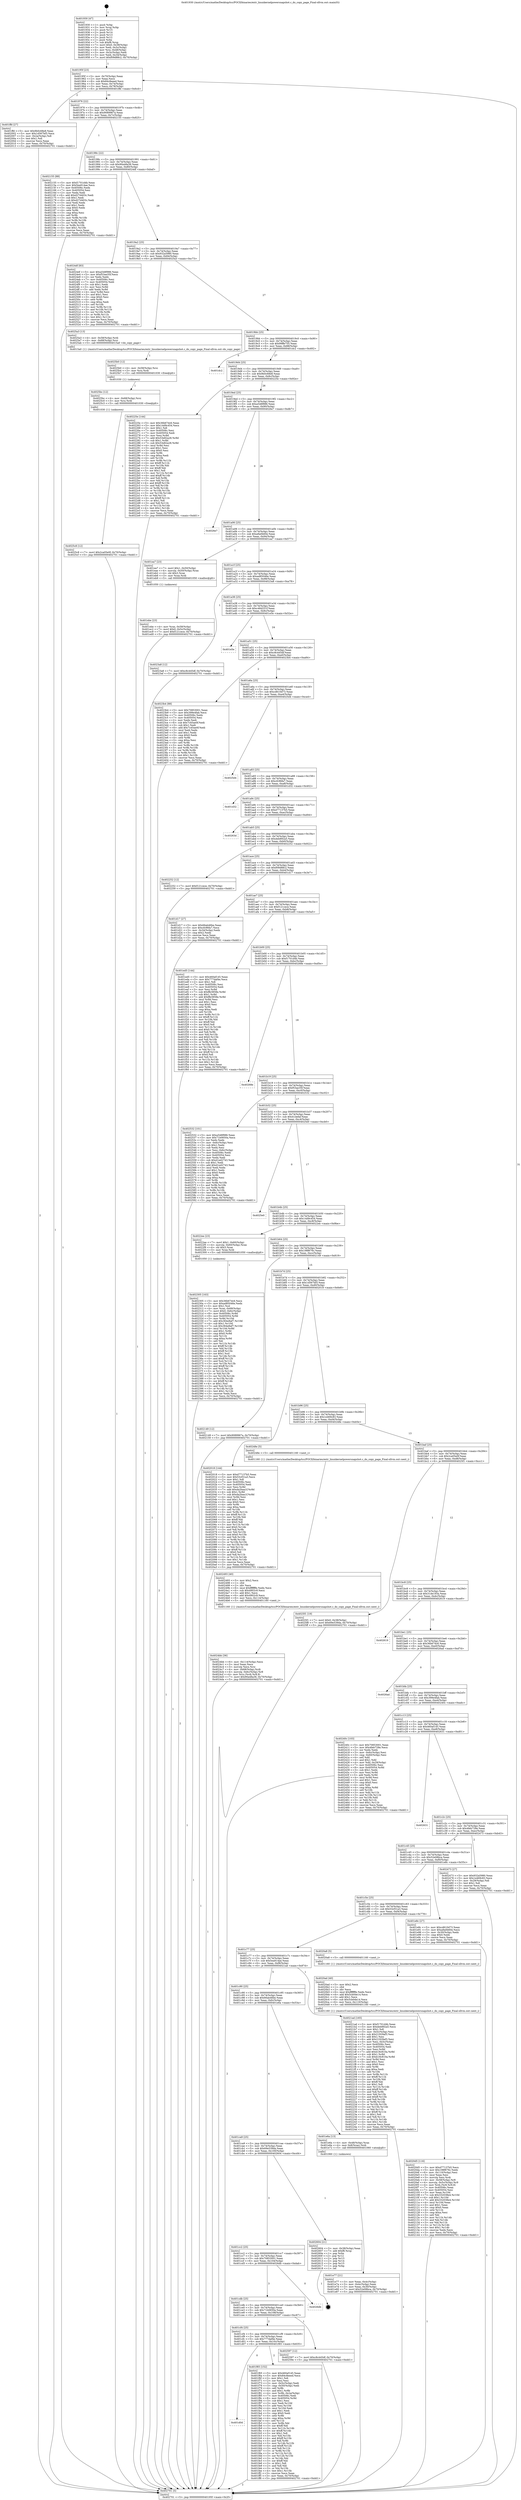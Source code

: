digraph "0x401930" {
  label = "0x401930 (/mnt/c/Users/mathe/Desktop/tcc/POCII/binaries/extr_linuxkernelpowersnapshot.c_do_copy_page_Final-ollvm.out::main(0))"
  labelloc = "t"
  node[shape=record]

  Entry [label="",width=0.3,height=0.3,shape=circle,fillcolor=black,style=filled]
  "0x40195f" [label="{
     0x40195f [23]\l
     | [instrs]\l
     &nbsp;&nbsp;0x40195f \<+3\>: mov -0x70(%rbp),%eax\l
     &nbsp;&nbsp;0x401962 \<+2\>: mov %eax,%ecx\l
     &nbsp;&nbsp;0x401964 \<+6\>: sub $0x84c8eeed,%ecx\l
     &nbsp;&nbsp;0x40196a \<+3\>: mov %eax,-0x74(%rbp)\l
     &nbsp;&nbsp;0x40196d \<+3\>: mov %ecx,-0x78(%rbp)\l
     &nbsp;&nbsp;0x401970 \<+6\>: je 0000000000401ffd \<main+0x6cd\>\l
  }"]
  "0x401ffd" [label="{
     0x401ffd [27]\l
     | [instrs]\l
     &nbsp;&nbsp;0x401ffd \<+5\>: mov $0x9b0c68e8,%eax\l
     &nbsp;&nbsp;0x402002 \<+5\>: mov $0x1d567bf3,%ecx\l
     &nbsp;&nbsp;0x402007 \<+3\>: mov -0x2a(%rbp),%dl\l
     &nbsp;&nbsp;0x40200a \<+3\>: test $0x1,%dl\l
     &nbsp;&nbsp;0x40200d \<+3\>: cmovne %ecx,%eax\l
     &nbsp;&nbsp;0x402010 \<+3\>: mov %eax,-0x70(%rbp)\l
     &nbsp;&nbsp;0x402013 \<+5\>: jmp 0000000000402701 \<main+0xdd1\>\l
  }"]
  "0x401976" [label="{
     0x401976 [22]\l
     | [instrs]\l
     &nbsp;&nbsp;0x401976 \<+5\>: jmp 000000000040197b \<main+0x4b\>\l
     &nbsp;&nbsp;0x40197b \<+3\>: mov -0x74(%rbp),%eax\l
     &nbsp;&nbsp;0x40197e \<+5\>: sub $0x9089967a,%eax\l
     &nbsp;&nbsp;0x401983 \<+3\>: mov %eax,-0x7c(%rbp)\l
     &nbsp;&nbsp;0x401986 \<+6\>: je 0000000000402155 \<main+0x825\>\l
  }"]
  Exit [label="",width=0.3,height=0.3,shape=circle,fillcolor=black,style=filled,peripheries=2]
  "0x402155" [label="{
     0x402155 [88]\l
     | [instrs]\l
     &nbsp;&nbsp;0x402155 \<+5\>: mov $0xf1701d4b,%eax\l
     &nbsp;&nbsp;0x40215a \<+5\>: mov $0x5ea914ae,%ecx\l
     &nbsp;&nbsp;0x40215f \<+7\>: mov 0x40506c,%edx\l
     &nbsp;&nbsp;0x402166 \<+7\>: mov 0x405054,%esi\l
     &nbsp;&nbsp;0x40216d \<+2\>: mov %edx,%edi\l
     &nbsp;&nbsp;0x40216f \<+6\>: add $0xd27d403c,%edi\l
     &nbsp;&nbsp;0x402175 \<+3\>: sub $0x1,%edi\l
     &nbsp;&nbsp;0x402178 \<+6\>: sub $0xd27d403c,%edi\l
     &nbsp;&nbsp;0x40217e \<+3\>: imul %edi,%edx\l
     &nbsp;&nbsp;0x402181 \<+3\>: and $0x1,%edx\l
     &nbsp;&nbsp;0x402184 \<+3\>: cmp $0x0,%edx\l
     &nbsp;&nbsp;0x402187 \<+4\>: sete %r8b\l
     &nbsp;&nbsp;0x40218b \<+3\>: cmp $0xa,%esi\l
     &nbsp;&nbsp;0x40218e \<+4\>: setl %r9b\l
     &nbsp;&nbsp;0x402192 \<+3\>: mov %r8b,%r10b\l
     &nbsp;&nbsp;0x402195 \<+3\>: and %r9b,%r10b\l
     &nbsp;&nbsp;0x402198 \<+3\>: xor %r9b,%r8b\l
     &nbsp;&nbsp;0x40219b \<+3\>: or %r8b,%r10b\l
     &nbsp;&nbsp;0x40219e \<+4\>: test $0x1,%r10b\l
     &nbsp;&nbsp;0x4021a2 \<+3\>: cmovne %ecx,%eax\l
     &nbsp;&nbsp;0x4021a5 \<+3\>: mov %eax,-0x70(%rbp)\l
     &nbsp;&nbsp;0x4021a8 \<+5\>: jmp 0000000000402701 \<main+0xdd1\>\l
  }"]
  "0x40198c" [label="{
     0x40198c [22]\l
     | [instrs]\l
     &nbsp;&nbsp;0x40198c \<+5\>: jmp 0000000000401991 \<main+0x61\>\l
     &nbsp;&nbsp;0x401991 \<+3\>: mov -0x74(%rbp),%eax\l
     &nbsp;&nbsp;0x401994 \<+5\>: sub $0x90a48a36,%eax\l
     &nbsp;&nbsp;0x401999 \<+3\>: mov %eax,-0x80(%rbp)\l
     &nbsp;&nbsp;0x40199c \<+6\>: je 00000000004024df \<main+0xbaf\>\l
  }"]
  "0x4025c8" [label="{
     0x4025c8 [12]\l
     | [instrs]\l
     &nbsp;&nbsp;0x4025c8 \<+7\>: movl $0x2ca05e0f,-0x70(%rbp)\l
     &nbsp;&nbsp;0x4025cf \<+5\>: jmp 0000000000402701 \<main+0xdd1\>\l
  }"]
  "0x4024df" [label="{
     0x4024df [83]\l
     | [instrs]\l
     &nbsp;&nbsp;0x4024df \<+5\>: mov $0xa548f986,%eax\l
     &nbsp;&nbsp;0x4024e4 \<+5\>: mov $0xf53ae35f,%ecx\l
     &nbsp;&nbsp;0x4024e9 \<+2\>: xor %edx,%edx\l
     &nbsp;&nbsp;0x4024eb \<+7\>: mov 0x40506c,%esi\l
     &nbsp;&nbsp;0x4024f2 \<+7\>: mov 0x405054,%edi\l
     &nbsp;&nbsp;0x4024f9 \<+3\>: sub $0x1,%edx\l
     &nbsp;&nbsp;0x4024fc \<+3\>: mov %esi,%r8d\l
     &nbsp;&nbsp;0x4024ff \<+3\>: add %edx,%r8d\l
     &nbsp;&nbsp;0x402502 \<+4\>: imul %r8d,%esi\l
     &nbsp;&nbsp;0x402506 \<+3\>: and $0x1,%esi\l
     &nbsp;&nbsp;0x402509 \<+3\>: cmp $0x0,%esi\l
     &nbsp;&nbsp;0x40250c \<+4\>: sete %r9b\l
     &nbsp;&nbsp;0x402510 \<+3\>: cmp $0xa,%edi\l
     &nbsp;&nbsp;0x402513 \<+4\>: setl %r10b\l
     &nbsp;&nbsp;0x402517 \<+3\>: mov %r9b,%r11b\l
     &nbsp;&nbsp;0x40251a \<+3\>: and %r10b,%r11b\l
     &nbsp;&nbsp;0x40251d \<+3\>: xor %r10b,%r9b\l
     &nbsp;&nbsp;0x402520 \<+3\>: or %r9b,%r11b\l
     &nbsp;&nbsp;0x402523 \<+4\>: test $0x1,%r11b\l
     &nbsp;&nbsp;0x402527 \<+3\>: cmovne %ecx,%eax\l
     &nbsp;&nbsp;0x40252a \<+3\>: mov %eax,-0x70(%rbp)\l
     &nbsp;&nbsp;0x40252d \<+5\>: jmp 0000000000402701 \<main+0xdd1\>\l
  }"]
  "0x4019a2" [label="{
     0x4019a2 [25]\l
     | [instrs]\l
     &nbsp;&nbsp;0x4019a2 \<+5\>: jmp 00000000004019a7 \<main+0x77\>\l
     &nbsp;&nbsp;0x4019a7 \<+3\>: mov -0x74(%rbp),%eax\l
     &nbsp;&nbsp;0x4019aa \<+5\>: sub $0x932a5980,%eax\l
     &nbsp;&nbsp;0x4019af \<+6\>: mov %eax,-0x84(%rbp)\l
     &nbsp;&nbsp;0x4019b5 \<+6\>: je 00000000004025a3 \<main+0xc73\>\l
  }"]
  "0x4025bc" [label="{
     0x4025bc [12]\l
     | [instrs]\l
     &nbsp;&nbsp;0x4025bc \<+4\>: mov -0x68(%rbp),%rsi\l
     &nbsp;&nbsp;0x4025c0 \<+3\>: mov %rsi,%rdi\l
     &nbsp;&nbsp;0x4025c3 \<+5\>: call 0000000000401030 \<free@plt\>\l
     | [calls]\l
     &nbsp;&nbsp;0x401030 \{1\} (unknown)\l
  }"]
  "0x4025a3" [label="{
     0x4025a3 [13]\l
     | [instrs]\l
     &nbsp;&nbsp;0x4025a3 \<+4\>: mov -0x58(%rbp),%rdi\l
     &nbsp;&nbsp;0x4025a7 \<+4\>: mov -0x68(%rbp),%rsi\l
     &nbsp;&nbsp;0x4025ab \<+5\>: call 00000000004015a0 \<do_copy_page\>\l
     | [calls]\l
     &nbsp;&nbsp;0x4015a0 \{1\} (/mnt/c/Users/mathe/Desktop/tcc/POCII/binaries/extr_linuxkernelpowersnapshot.c_do_copy_page_Final-ollvm.out::do_copy_page)\l
  }"]
  "0x4019bb" [label="{
     0x4019bb [25]\l
     | [instrs]\l
     &nbsp;&nbsp;0x4019bb \<+5\>: jmp 00000000004019c0 \<main+0x90\>\l
     &nbsp;&nbsp;0x4019c0 \<+3\>: mov -0x74(%rbp),%eax\l
     &nbsp;&nbsp;0x4019c3 \<+5\>: sub $0x99ffe755,%eax\l
     &nbsp;&nbsp;0x4019c8 \<+6\>: mov %eax,-0x88(%rbp)\l
     &nbsp;&nbsp;0x4019ce \<+6\>: je 0000000000401dc2 \<main+0x492\>\l
  }"]
  "0x4025b0" [label="{
     0x4025b0 [12]\l
     | [instrs]\l
     &nbsp;&nbsp;0x4025b0 \<+4\>: mov -0x58(%rbp),%rsi\l
     &nbsp;&nbsp;0x4025b4 \<+3\>: mov %rsi,%rdi\l
     &nbsp;&nbsp;0x4025b7 \<+5\>: call 0000000000401030 \<free@plt\>\l
     | [calls]\l
     &nbsp;&nbsp;0x401030 \{1\} (unknown)\l
  }"]
  "0x401dc2" [label="{
     0x401dc2\l
  }", style=dashed]
  "0x4019d4" [label="{
     0x4019d4 [25]\l
     | [instrs]\l
     &nbsp;&nbsp;0x4019d4 \<+5\>: jmp 00000000004019d9 \<main+0xa9\>\l
     &nbsp;&nbsp;0x4019d9 \<+3\>: mov -0x74(%rbp),%eax\l
     &nbsp;&nbsp;0x4019dc \<+5\>: sub $0x9b0c68e8,%eax\l
     &nbsp;&nbsp;0x4019e1 \<+6\>: mov %eax,-0x8c(%rbp)\l
     &nbsp;&nbsp;0x4019e7 \<+6\>: je 000000000040225e \<main+0x92e\>\l
  }"]
  "0x4024bb" [label="{
     0x4024bb [36]\l
     | [instrs]\l
     &nbsp;&nbsp;0x4024bb \<+6\>: mov -0x114(%rbp),%ecx\l
     &nbsp;&nbsp;0x4024c1 \<+3\>: imul %eax,%ecx\l
     &nbsp;&nbsp;0x4024c4 \<+3\>: movslq %ecx,%rsi\l
     &nbsp;&nbsp;0x4024c7 \<+4\>: mov -0x68(%rbp),%rdi\l
     &nbsp;&nbsp;0x4024cb \<+4\>: movslq -0x6c(%rbp),%r8\l
     &nbsp;&nbsp;0x4024cf \<+4\>: mov %rsi,(%rdi,%r8,8)\l
     &nbsp;&nbsp;0x4024d3 \<+7\>: movl $0x90a48a36,-0x70(%rbp)\l
     &nbsp;&nbsp;0x4024da \<+5\>: jmp 0000000000402701 \<main+0xdd1\>\l
  }"]
  "0x40225e" [label="{
     0x40225e [144]\l
     | [instrs]\l
     &nbsp;&nbsp;0x40225e \<+5\>: mov $0x36b67dc6,%eax\l
     &nbsp;&nbsp;0x402263 \<+5\>: mov $0x14d9c454,%ecx\l
     &nbsp;&nbsp;0x402268 \<+2\>: mov $0x1,%dl\l
     &nbsp;&nbsp;0x40226a \<+7\>: mov 0x40506c,%esi\l
     &nbsp;&nbsp;0x402271 \<+7\>: mov 0x405054,%edi\l
     &nbsp;&nbsp;0x402278 \<+3\>: mov %esi,%r8d\l
     &nbsp;&nbsp;0x40227b \<+7\>: add $0x53e82a28,%r8d\l
     &nbsp;&nbsp;0x402282 \<+4\>: sub $0x1,%r8d\l
     &nbsp;&nbsp;0x402286 \<+7\>: sub $0x53e82a28,%r8d\l
     &nbsp;&nbsp;0x40228d \<+4\>: imul %r8d,%esi\l
     &nbsp;&nbsp;0x402291 \<+3\>: and $0x1,%esi\l
     &nbsp;&nbsp;0x402294 \<+3\>: cmp $0x0,%esi\l
     &nbsp;&nbsp;0x402297 \<+4\>: sete %r9b\l
     &nbsp;&nbsp;0x40229b \<+3\>: cmp $0xa,%edi\l
     &nbsp;&nbsp;0x40229e \<+4\>: setl %r10b\l
     &nbsp;&nbsp;0x4022a2 \<+3\>: mov %r9b,%r11b\l
     &nbsp;&nbsp;0x4022a5 \<+4\>: xor $0xff,%r11b\l
     &nbsp;&nbsp;0x4022a9 \<+3\>: mov %r10b,%bl\l
     &nbsp;&nbsp;0x4022ac \<+3\>: xor $0xff,%bl\l
     &nbsp;&nbsp;0x4022af \<+3\>: xor $0x1,%dl\l
     &nbsp;&nbsp;0x4022b2 \<+3\>: mov %r11b,%r14b\l
     &nbsp;&nbsp;0x4022b5 \<+4\>: and $0xff,%r14b\l
     &nbsp;&nbsp;0x4022b9 \<+3\>: and %dl,%r9b\l
     &nbsp;&nbsp;0x4022bc \<+3\>: mov %bl,%r15b\l
     &nbsp;&nbsp;0x4022bf \<+4\>: and $0xff,%r15b\l
     &nbsp;&nbsp;0x4022c3 \<+3\>: and %dl,%r10b\l
     &nbsp;&nbsp;0x4022c6 \<+3\>: or %r9b,%r14b\l
     &nbsp;&nbsp;0x4022c9 \<+3\>: or %r10b,%r15b\l
     &nbsp;&nbsp;0x4022cc \<+3\>: xor %r15b,%r14b\l
     &nbsp;&nbsp;0x4022cf \<+3\>: or %bl,%r11b\l
     &nbsp;&nbsp;0x4022d2 \<+4\>: xor $0xff,%r11b\l
     &nbsp;&nbsp;0x4022d6 \<+3\>: or $0x1,%dl\l
     &nbsp;&nbsp;0x4022d9 \<+3\>: and %dl,%r11b\l
     &nbsp;&nbsp;0x4022dc \<+3\>: or %r11b,%r14b\l
     &nbsp;&nbsp;0x4022df \<+4\>: test $0x1,%r14b\l
     &nbsp;&nbsp;0x4022e3 \<+3\>: cmovne %ecx,%eax\l
     &nbsp;&nbsp;0x4022e6 \<+3\>: mov %eax,-0x70(%rbp)\l
     &nbsp;&nbsp;0x4022e9 \<+5\>: jmp 0000000000402701 \<main+0xdd1\>\l
  }"]
  "0x4019ed" [label="{
     0x4019ed [25]\l
     | [instrs]\l
     &nbsp;&nbsp;0x4019ed \<+5\>: jmp 00000000004019f2 \<main+0xc2\>\l
     &nbsp;&nbsp;0x4019f2 \<+3\>: mov -0x74(%rbp),%eax\l
     &nbsp;&nbsp;0x4019f5 \<+5\>: sub $0xa548f986,%eax\l
     &nbsp;&nbsp;0x4019fa \<+6\>: mov %eax,-0x90(%rbp)\l
     &nbsp;&nbsp;0x401a00 \<+6\>: je 00000000004026e7 \<main+0xdb7\>\l
  }"]
  "0x402493" [label="{
     0x402493 [40]\l
     | [instrs]\l
     &nbsp;&nbsp;0x402493 \<+5\>: mov $0x2,%ecx\l
     &nbsp;&nbsp;0x402498 \<+1\>: cltd\l
     &nbsp;&nbsp;0x402499 \<+2\>: idiv %ecx\l
     &nbsp;&nbsp;0x40249b \<+6\>: imul $0xfffffffe,%edx,%ecx\l
     &nbsp;&nbsp;0x4024a1 \<+6\>: sub $0x4902c9,%ecx\l
     &nbsp;&nbsp;0x4024a7 \<+3\>: add $0x1,%ecx\l
     &nbsp;&nbsp;0x4024aa \<+6\>: add $0x4902c9,%ecx\l
     &nbsp;&nbsp;0x4024b0 \<+6\>: mov %ecx,-0x114(%rbp)\l
     &nbsp;&nbsp;0x4024b6 \<+5\>: call 0000000000401160 \<next_i\>\l
     | [calls]\l
     &nbsp;&nbsp;0x401160 \{1\} (/mnt/c/Users/mathe/Desktop/tcc/POCII/binaries/extr_linuxkernelpowersnapshot.c_do_copy_page_Final-ollvm.out::next_i)\l
  }"]
  "0x4026e7" [label="{
     0x4026e7\l
  }", style=dashed]
  "0x401a06" [label="{
     0x401a06 [25]\l
     | [instrs]\l
     &nbsp;&nbsp;0x401a06 \<+5\>: jmp 0000000000401a0b \<main+0xdb\>\l
     &nbsp;&nbsp;0x401a0b \<+3\>: mov -0x74(%rbp),%eax\l
     &nbsp;&nbsp;0x401a0e \<+5\>: sub $0xa9a0b60e,%eax\l
     &nbsp;&nbsp;0x401a13 \<+6\>: mov %eax,-0x94(%rbp)\l
     &nbsp;&nbsp;0x401a19 \<+6\>: je 0000000000401ea7 \<main+0x577\>\l
  }"]
  "0x402305" [label="{
     0x402305 [163]\l
     | [instrs]\l
     &nbsp;&nbsp;0x402305 \<+5\>: mov $0x36b67dc6,%ecx\l
     &nbsp;&nbsp;0x40230a \<+5\>: mov $0xad85046e,%edx\l
     &nbsp;&nbsp;0x40230f \<+3\>: mov $0x1,%sil\l
     &nbsp;&nbsp;0x402312 \<+4\>: mov %rax,-0x68(%rbp)\l
     &nbsp;&nbsp;0x402316 \<+7\>: movl $0x0,-0x6c(%rbp)\l
     &nbsp;&nbsp;0x40231d \<+8\>: mov 0x40506c,%r8d\l
     &nbsp;&nbsp;0x402325 \<+8\>: mov 0x405054,%r9d\l
     &nbsp;&nbsp;0x40232d \<+3\>: mov %r8d,%r10d\l
     &nbsp;&nbsp;0x402330 \<+7\>: add $0x364e8af7,%r10d\l
     &nbsp;&nbsp;0x402337 \<+4\>: sub $0x1,%r10d\l
     &nbsp;&nbsp;0x40233b \<+7\>: sub $0x364e8af7,%r10d\l
     &nbsp;&nbsp;0x402342 \<+4\>: imul %r10d,%r8d\l
     &nbsp;&nbsp;0x402346 \<+4\>: and $0x1,%r8d\l
     &nbsp;&nbsp;0x40234a \<+4\>: cmp $0x0,%r8d\l
     &nbsp;&nbsp;0x40234e \<+4\>: sete %r11b\l
     &nbsp;&nbsp;0x402352 \<+4\>: cmp $0xa,%r9d\l
     &nbsp;&nbsp;0x402356 \<+3\>: setl %bl\l
     &nbsp;&nbsp;0x402359 \<+3\>: mov %r11b,%r14b\l
     &nbsp;&nbsp;0x40235c \<+4\>: xor $0xff,%r14b\l
     &nbsp;&nbsp;0x402360 \<+3\>: mov %bl,%r15b\l
     &nbsp;&nbsp;0x402363 \<+4\>: xor $0xff,%r15b\l
     &nbsp;&nbsp;0x402367 \<+4\>: xor $0x1,%sil\l
     &nbsp;&nbsp;0x40236b \<+3\>: mov %r14b,%r12b\l
     &nbsp;&nbsp;0x40236e \<+4\>: and $0xff,%r12b\l
     &nbsp;&nbsp;0x402372 \<+3\>: and %sil,%r11b\l
     &nbsp;&nbsp;0x402375 \<+3\>: mov %r15b,%r13b\l
     &nbsp;&nbsp;0x402378 \<+4\>: and $0xff,%r13b\l
     &nbsp;&nbsp;0x40237c \<+3\>: and %sil,%bl\l
     &nbsp;&nbsp;0x40237f \<+3\>: or %r11b,%r12b\l
     &nbsp;&nbsp;0x402382 \<+3\>: or %bl,%r13b\l
     &nbsp;&nbsp;0x402385 \<+3\>: xor %r13b,%r12b\l
     &nbsp;&nbsp;0x402388 \<+3\>: or %r15b,%r14b\l
     &nbsp;&nbsp;0x40238b \<+4\>: xor $0xff,%r14b\l
     &nbsp;&nbsp;0x40238f \<+4\>: or $0x1,%sil\l
     &nbsp;&nbsp;0x402393 \<+3\>: and %sil,%r14b\l
     &nbsp;&nbsp;0x402396 \<+3\>: or %r14b,%r12b\l
     &nbsp;&nbsp;0x402399 \<+4\>: test $0x1,%r12b\l
     &nbsp;&nbsp;0x40239d \<+3\>: cmovne %edx,%ecx\l
     &nbsp;&nbsp;0x4023a0 \<+3\>: mov %ecx,-0x70(%rbp)\l
     &nbsp;&nbsp;0x4023a3 \<+5\>: jmp 0000000000402701 \<main+0xdd1\>\l
  }"]
  "0x401ea7" [label="{
     0x401ea7 [23]\l
     | [instrs]\l
     &nbsp;&nbsp;0x401ea7 \<+7\>: movl $0x1,-0x50(%rbp)\l
     &nbsp;&nbsp;0x401eae \<+4\>: movslq -0x50(%rbp),%rax\l
     &nbsp;&nbsp;0x401eb2 \<+4\>: shl $0x3,%rax\l
     &nbsp;&nbsp;0x401eb6 \<+3\>: mov %rax,%rdi\l
     &nbsp;&nbsp;0x401eb9 \<+5\>: call 0000000000401050 \<malloc@plt\>\l
     | [calls]\l
     &nbsp;&nbsp;0x401050 \{1\} (unknown)\l
  }"]
  "0x401a1f" [label="{
     0x401a1f [25]\l
     | [instrs]\l
     &nbsp;&nbsp;0x401a1f \<+5\>: jmp 0000000000401a24 \<main+0xf4\>\l
     &nbsp;&nbsp;0x401a24 \<+3\>: mov -0x74(%rbp),%eax\l
     &nbsp;&nbsp;0x401a27 \<+5\>: sub $0xad85046e,%eax\l
     &nbsp;&nbsp;0x401a2c \<+6\>: mov %eax,-0x98(%rbp)\l
     &nbsp;&nbsp;0x401a32 \<+6\>: je 00000000004023a8 \<main+0xa78\>\l
  }"]
  "0x4020d5" [label="{
     0x4020d5 [116]\l
     | [instrs]\l
     &nbsp;&nbsp;0x4020d5 \<+5\>: mov $0xd77137b5,%ecx\l
     &nbsp;&nbsp;0x4020da \<+5\>: mov $0x198f676c,%edx\l
     &nbsp;&nbsp;0x4020df \<+6\>: mov -0x110(%rbp),%esi\l
     &nbsp;&nbsp;0x4020e5 \<+3\>: imul %eax,%esi\l
     &nbsp;&nbsp;0x4020e8 \<+3\>: movslq %esi,%rdi\l
     &nbsp;&nbsp;0x4020eb \<+4\>: mov -0x58(%rbp),%r8\l
     &nbsp;&nbsp;0x4020ef \<+4\>: movslq -0x5c(%rbp),%r9\l
     &nbsp;&nbsp;0x4020f3 \<+4\>: mov %rdi,(%r8,%r9,8)\l
     &nbsp;&nbsp;0x4020f7 \<+7\>: mov 0x40506c,%eax\l
     &nbsp;&nbsp;0x4020fe \<+7\>: mov 0x405054,%esi\l
     &nbsp;&nbsp;0x402105 \<+3\>: mov %eax,%r10d\l
     &nbsp;&nbsp;0x402108 \<+7\>: sub $0x332038e4,%r10d\l
     &nbsp;&nbsp;0x40210f \<+4\>: sub $0x1,%r10d\l
     &nbsp;&nbsp;0x402113 \<+7\>: add $0x332038e4,%r10d\l
     &nbsp;&nbsp;0x40211a \<+4\>: imul %r10d,%eax\l
     &nbsp;&nbsp;0x40211e \<+3\>: and $0x1,%eax\l
     &nbsp;&nbsp;0x402121 \<+3\>: cmp $0x0,%eax\l
     &nbsp;&nbsp;0x402124 \<+4\>: sete %r11b\l
     &nbsp;&nbsp;0x402128 \<+3\>: cmp $0xa,%esi\l
     &nbsp;&nbsp;0x40212b \<+3\>: setl %bl\l
     &nbsp;&nbsp;0x40212e \<+3\>: mov %r11b,%r14b\l
     &nbsp;&nbsp;0x402131 \<+3\>: and %bl,%r14b\l
     &nbsp;&nbsp;0x402134 \<+3\>: xor %bl,%r11b\l
     &nbsp;&nbsp;0x402137 \<+3\>: or %r11b,%r14b\l
     &nbsp;&nbsp;0x40213a \<+4\>: test $0x1,%r14b\l
     &nbsp;&nbsp;0x40213e \<+3\>: cmovne %edx,%ecx\l
     &nbsp;&nbsp;0x402141 \<+3\>: mov %ecx,-0x70(%rbp)\l
     &nbsp;&nbsp;0x402144 \<+5\>: jmp 0000000000402701 \<main+0xdd1\>\l
  }"]
  "0x4023a8" [label="{
     0x4023a8 [12]\l
     | [instrs]\l
     &nbsp;&nbsp;0x4023a8 \<+7\>: movl $0xc8c445df,-0x70(%rbp)\l
     &nbsp;&nbsp;0x4023af \<+5\>: jmp 0000000000402701 \<main+0xdd1\>\l
  }"]
  "0x401a38" [label="{
     0x401a38 [25]\l
     | [instrs]\l
     &nbsp;&nbsp;0x401a38 \<+5\>: jmp 0000000000401a3d \<main+0x10d\>\l
     &nbsp;&nbsp;0x401a3d \<+3\>: mov -0x74(%rbp),%eax\l
     &nbsp;&nbsp;0x401a40 \<+5\>: sub $0xc46d251f,%eax\l
     &nbsp;&nbsp;0x401a45 \<+6\>: mov %eax,-0x9c(%rbp)\l
     &nbsp;&nbsp;0x401a4b \<+6\>: je 0000000000401e5e \<main+0x52e\>\l
  }"]
  "0x4020ad" [label="{
     0x4020ad [40]\l
     | [instrs]\l
     &nbsp;&nbsp;0x4020ad \<+5\>: mov $0x2,%ecx\l
     &nbsp;&nbsp;0x4020b2 \<+1\>: cltd\l
     &nbsp;&nbsp;0x4020b3 \<+2\>: idiv %ecx\l
     &nbsp;&nbsp;0x4020b5 \<+6\>: imul $0xfffffffe,%edx,%ecx\l
     &nbsp;&nbsp;0x4020bb \<+6\>: add $0x5cb0de14,%ecx\l
     &nbsp;&nbsp;0x4020c1 \<+3\>: add $0x1,%ecx\l
     &nbsp;&nbsp;0x4020c4 \<+6\>: sub $0x5cb0de14,%ecx\l
     &nbsp;&nbsp;0x4020ca \<+6\>: mov %ecx,-0x110(%rbp)\l
     &nbsp;&nbsp;0x4020d0 \<+5\>: call 0000000000401160 \<next_i\>\l
     | [calls]\l
     &nbsp;&nbsp;0x401160 \{1\} (/mnt/c/Users/mathe/Desktop/tcc/POCII/binaries/extr_linuxkernelpowersnapshot.c_do_copy_page_Final-ollvm.out::next_i)\l
  }"]
  "0x401e5e" [label="{
     0x401e5e\l
  }", style=dashed]
  "0x401a51" [label="{
     0x401a51 [25]\l
     | [instrs]\l
     &nbsp;&nbsp;0x401a51 \<+5\>: jmp 0000000000401a56 \<main+0x126\>\l
     &nbsp;&nbsp;0x401a56 \<+3\>: mov -0x74(%rbp),%eax\l
     &nbsp;&nbsp;0x401a59 \<+5\>: sub $0xc8c445df,%eax\l
     &nbsp;&nbsp;0x401a5e \<+6\>: mov %eax,-0xa0(%rbp)\l
     &nbsp;&nbsp;0x401a64 \<+6\>: je 00000000004023b4 \<main+0xa84\>\l
  }"]
  "0x401d0d" [label="{
     0x401d0d\l
  }", style=dashed]
  "0x4023b4" [label="{
     0x4023b4 [88]\l
     | [instrs]\l
     &nbsp;&nbsp;0x4023b4 \<+5\>: mov $0x70853001,%eax\l
     &nbsp;&nbsp;0x4023b9 \<+5\>: mov $0x399e4fab,%ecx\l
     &nbsp;&nbsp;0x4023be \<+7\>: mov 0x40506c,%edx\l
     &nbsp;&nbsp;0x4023c5 \<+7\>: mov 0x405054,%esi\l
     &nbsp;&nbsp;0x4023cc \<+2\>: mov %edx,%edi\l
     &nbsp;&nbsp;0x4023ce \<+6\>: sub $0x7c45ae0f,%edi\l
     &nbsp;&nbsp;0x4023d4 \<+3\>: sub $0x1,%edi\l
     &nbsp;&nbsp;0x4023d7 \<+6\>: add $0x7c45ae0f,%edi\l
     &nbsp;&nbsp;0x4023dd \<+3\>: imul %edi,%edx\l
     &nbsp;&nbsp;0x4023e0 \<+3\>: and $0x1,%edx\l
     &nbsp;&nbsp;0x4023e3 \<+3\>: cmp $0x0,%edx\l
     &nbsp;&nbsp;0x4023e6 \<+4\>: sete %r8b\l
     &nbsp;&nbsp;0x4023ea \<+3\>: cmp $0xa,%esi\l
     &nbsp;&nbsp;0x4023ed \<+4\>: setl %r9b\l
     &nbsp;&nbsp;0x4023f1 \<+3\>: mov %r8b,%r10b\l
     &nbsp;&nbsp;0x4023f4 \<+3\>: and %r9b,%r10b\l
     &nbsp;&nbsp;0x4023f7 \<+3\>: xor %r9b,%r8b\l
     &nbsp;&nbsp;0x4023fa \<+3\>: or %r8b,%r10b\l
     &nbsp;&nbsp;0x4023fd \<+4\>: test $0x1,%r10b\l
     &nbsp;&nbsp;0x402401 \<+3\>: cmovne %ecx,%eax\l
     &nbsp;&nbsp;0x402404 \<+3\>: mov %eax,-0x70(%rbp)\l
     &nbsp;&nbsp;0x402407 \<+5\>: jmp 0000000000402701 \<main+0xdd1\>\l
  }"]
  "0x401a6a" [label="{
     0x401a6a [25]\l
     | [instrs]\l
     &nbsp;&nbsp;0x401a6a \<+5\>: jmp 0000000000401a6f \<main+0x13f\>\l
     &nbsp;&nbsp;0x401a6f \<+3\>: mov -0x74(%rbp),%eax\l
     &nbsp;&nbsp;0x401a72 \<+5\>: sub $0xcd610d73,%eax\l
     &nbsp;&nbsp;0x401a77 \<+6\>: mov %eax,-0xa4(%rbp)\l
     &nbsp;&nbsp;0x401a7d \<+6\>: je 00000000004025d4 \<main+0xca4\>\l
  }"]
  "0x401f65" [label="{
     0x401f65 [152]\l
     | [instrs]\l
     &nbsp;&nbsp;0x401f65 \<+5\>: mov $0x460af145,%eax\l
     &nbsp;&nbsp;0x401f6a \<+5\>: mov $0x84c8eeed,%ecx\l
     &nbsp;&nbsp;0x401f6f \<+2\>: mov $0x1,%dl\l
     &nbsp;&nbsp;0x401f71 \<+2\>: xor %esi,%esi\l
     &nbsp;&nbsp;0x401f73 \<+3\>: mov -0x5c(%rbp),%edi\l
     &nbsp;&nbsp;0x401f76 \<+3\>: cmp -0x50(%rbp),%edi\l
     &nbsp;&nbsp;0x401f79 \<+4\>: setl %r8b\l
     &nbsp;&nbsp;0x401f7d \<+4\>: and $0x1,%r8b\l
     &nbsp;&nbsp;0x401f81 \<+4\>: mov %r8b,-0x2a(%rbp)\l
     &nbsp;&nbsp;0x401f85 \<+7\>: mov 0x40506c,%edi\l
     &nbsp;&nbsp;0x401f8c \<+8\>: mov 0x405054,%r9d\l
     &nbsp;&nbsp;0x401f94 \<+3\>: sub $0x1,%esi\l
     &nbsp;&nbsp;0x401f97 \<+3\>: mov %edi,%r10d\l
     &nbsp;&nbsp;0x401f9a \<+3\>: add %esi,%r10d\l
     &nbsp;&nbsp;0x401f9d \<+4\>: imul %r10d,%edi\l
     &nbsp;&nbsp;0x401fa1 \<+3\>: and $0x1,%edi\l
     &nbsp;&nbsp;0x401fa4 \<+3\>: cmp $0x0,%edi\l
     &nbsp;&nbsp;0x401fa7 \<+4\>: sete %r8b\l
     &nbsp;&nbsp;0x401fab \<+4\>: cmp $0xa,%r9d\l
     &nbsp;&nbsp;0x401faf \<+4\>: setl %r11b\l
     &nbsp;&nbsp;0x401fb3 \<+3\>: mov %r8b,%bl\l
     &nbsp;&nbsp;0x401fb6 \<+3\>: xor $0xff,%bl\l
     &nbsp;&nbsp;0x401fb9 \<+3\>: mov %r11b,%r14b\l
     &nbsp;&nbsp;0x401fbc \<+4\>: xor $0xff,%r14b\l
     &nbsp;&nbsp;0x401fc0 \<+3\>: xor $0x1,%dl\l
     &nbsp;&nbsp;0x401fc3 \<+3\>: mov %bl,%r15b\l
     &nbsp;&nbsp;0x401fc6 \<+4\>: and $0xff,%r15b\l
     &nbsp;&nbsp;0x401fca \<+3\>: and %dl,%r8b\l
     &nbsp;&nbsp;0x401fcd \<+3\>: mov %r14b,%r12b\l
     &nbsp;&nbsp;0x401fd0 \<+4\>: and $0xff,%r12b\l
     &nbsp;&nbsp;0x401fd4 \<+3\>: and %dl,%r11b\l
     &nbsp;&nbsp;0x401fd7 \<+3\>: or %r8b,%r15b\l
     &nbsp;&nbsp;0x401fda \<+3\>: or %r11b,%r12b\l
     &nbsp;&nbsp;0x401fdd \<+3\>: xor %r12b,%r15b\l
     &nbsp;&nbsp;0x401fe0 \<+3\>: or %r14b,%bl\l
     &nbsp;&nbsp;0x401fe3 \<+3\>: xor $0xff,%bl\l
     &nbsp;&nbsp;0x401fe6 \<+3\>: or $0x1,%dl\l
     &nbsp;&nbsp;0x401fe9 \<+2\>: and %dl,%bl\l
     &nbsp;&nbsp;0x401feb \<+3\>: or %bl,%r15b\l
     &nbsp;&nbsp;0x401fee \<+4\>: test $0x1,%r15b\l
     &nbsp;&nbsp;0x401ff2 \<+3\>: cmovne %ecx,%eax\l
     &nbsp;&nbsp;0x401ff5 \<+3\>: mov %eax,-0x70(%rbp)\l
     &nbsp;&nbsp;0x401ff8 \<+5\>: jmp 0000000000402701 \<main+0xdd1\>\l
  }"]
  "0x4025d4" [label="{
     0x4025d4\l
  }", style=dashed]
  "0x401a83" [label="{
     0x401a83 [25]\l
     | [instrs]\l
     &nbsp;&nbsp;0x401a83 \<+5\>: jmp 0000000000401a88 \<main+0x158\>\l
     &nbsp;&nbsp;0x401a88 \<+3\>: mov -0x74(%rbp),%eax\l
     &nbsp;&nbsp;0x401a8b \<+5\>: sub $0xcfc96fa7,%eax\l
     &nbsp;&nbsp;0x401a90 \<+6\>: mov %eax,-0xa8(%rbp)\l
     &nbsp;&nbsp;0x401a96 \<+6\>: je 0000000000401d32 \<main+0x402\>\l
  }"]
  "0x401cf4" [label="{
     0x401cf4 [25]\l
     | [instrs]\l
     &nbsp;&nbsp;0x401cf4 \<+5\>: jmp 0000000000401cf9 \<main+0x3c9\>\l
     &nbsp;&nbsp;0x401cf9 \<+3\>: mov -0x74(%rbp),%eax\l
     &nbsp;&nbsp;0x401cfc \<+5\>: sub $0x777daf4e,%eax\l
     &nbsp;&nbsp;0x401d01 \<+6\>: mov %eax,-0x10c(%rbp)\l
     &nbsp;&nbsp;0x401d07 \<+6\>: je 0000000000401f65 \<main+0x635\>\l
  }"]
  "0x401d32" [label="{
     0x401d32\l
  }", style=dashed]
  "0x401a9c" [label="{
     0x401a9c [25]\l
     | [instrs]\l
     &nbsp;&nbsp;0x401a9c \<+5\>: jmp 0000000000401aa1 \<main+0x171\>\l
     &nbsp;&nbsp;0x401aa1 \<+3\>: mov -0x74(%rbp),%eax\l
     &nbsp;&nbsp;0x401aa4 \<+5\>: sub $0xd77137b5,%eax\l
     &nbsp;&nbsp;0x401aa9 \<+6\>: mov %eax,-0xac(%rbp)\l
     &nbsp;&nbsp;0x401aaf \<+6\>: je 000000000040263d \<main+0xd0d\>\l
  }"]
  "0x402597" [label="{
     0x402597 [12]\l
     | [instrs]\l
     &nbsp;&nbsp;0x402597 \<+7\>: movl $0xc8c445df,-0x70(%rbp)\l
     &nbsp;&nbsp;0x40259e \<+5\>: jmp 0000000000402701 \<main+0xdd1\>\l
  }"]
  "0x40263d" [label="{
     0x40263d\l
  }", style=dashed]
  "0x401ab5" [label="{
     0x401ab5 [25]\l
     | [instrs]\l
     &nbsp;&nbsp;0x401ab5 \<+5\>: jmp 0000000000401aba \<main+0x18a\>\l
     &nbsp;&nbsp;0x401aba \<+3\>: mov -0x74(%rbp),%eax\l
     &nbsp;&nbsp;0x401abd \<+5\>: sub $0xdeb892a5,%eax\l
     &nbsp;&nbsp;0x401ac2 \<+6\>: mov %eax,-0xb0(%rbp)\l
     &nbsp;&nbsp;0x401ac8 \<+6\>: je 0000000000402252 \<main+0x922\>\l
  }"]
  "0x401cdb" [label="{
     0x401cdb [25]\l
     | [instrs]\l
     &nbsp;&nbsp;0x401cdb \<+5\>: jmp 0000000000401ce0 \<main+0x3b0\>\l
     &nbsp;&nbsp;0x401ce0 \<+3\>: mov -0x74(%rbp),%eax\l
     &nbsp;&nbsp;0x401ce3 \<+5\>: sub $0x71b0650a,%eax\l
     &nbsp;&nbsp;0x401ce8 \<+6\>: mov %eax,-0x108(%rbp)\l
     &nbsp;&nbsp;0x401cee \<+6\>: je 0000000000402597 \<main+0xc67\>\l
  }"]
  "0x402252" [label="{
     0x402252 [12]\l
     | [instrs]\l
     &nbsp;&nbsp;0x402252 \<+7\>: movl $0xf121cece,-0x70(%rbp)\l
     &nbsp;&nbsp;0x402259 \<+5\>: jmp 0000000000402701 \<main+0xdd1\>\l
  }"]
  "0x401ace" [label="{
     0x401ace [25]\l
     | [instrs]\l
     &nbsp;&nbsp;0x401ace \<+5\>: jmp 0000000000401ad3 \<main+0x1a3\>\l
     &nbsp;&nbsp;0x401ad3 \<+3\>: mov -0x74(%rbp),%eax\l
     &nbsp;&nbsp;0x401ad6 \<+5\>: sub $0xf09d88c2,%eax\l
     &nbsp;&nbsp;0x401adb \<+6\>: mov %eax,-0xb4(%rbp)\l
     &nbsp;&nbsp;0x401ae1 \<+6\>: je 0000000000401d17 \<main+0x3e7\>\l
  }"]
  "0x4026db" [label="{
     0x4026db\l
  }", style=dashed]
  "0x401d17" [label="{
     0x401d17 [27]\l
     | [instrs]\l
     &nbsp;&nbsp;0x401d17 \<+5\>: mov $0x66ab46be,%eax\l
     &nbsp;&nbsp;0x401d1c \<+5\>: mov $0xcfc96fa7,%ecx\l
     &nbsp;&nbsp;0x401d21 \<+3\>: mov -0x34(%rbp),%edx\l
     &nbsp;&nbsp;0x401d24 \<+3\>: cmp $0x2,%edx\l
     &nbsp;&nbsp;0x401d27 \<+3\>: cmovne %ecx,%eax\l
     &nbsp;&nbsp;0x401d2a \<+3\>: mov %eax,-0x70(%rbp)\l
     &nbsp;&nbsp;0x401d2d \<+5\>: jmp 0000000000402701 \<main+0xdd1\>\l
  }"]
  "0x401ae7" [label="{
     0x401ae7 [25]\l
     | [instrs]\l
     &nbsp;&nbsp;0x401ae7 \<+5\>: jmp 0000000000401aec \<main+0x1bc\>\l
     &nbsp;&nbsp;0x401aec \<+3\>: mov -0x74(%rbp),%eax\l
     &nbsp;&nbsp;0x401aef \<+5\>: sub $0xf121cece,%eax\l
     &nbsp;&nbsp;0x401af4 \<+6\>: mov %eax,-0xb8(%rbp)\l
     &nbsp;&nbsp;0x401afa \<+6\>: je 0000000000401ed5 \<main+0x5a5\>\l
  }"]
  "0x402701" [label="{
     0x402701 [5]\l
     | [instrs]\l
     &nbsp;&nbsp;0x402701 \<+5\>: jmp 000000000040195f \<main+0x2f\>\l
  }"]
  "0x401930" [label="{
     0x401930 [47]\l
     | [instrs]\l
     &nbsp;&nbsp;0x401930 \<+1\>: push %rbp\l
     &nbsp;&nbsp;0x401931 \<+3\>: mov %rsp,%rbp\l
     &nbsp;&nbsp;0x401934 \<+2\>: push %r15\l
     &nbsp;&nbsp;0x401936 \<+2\>: push %r14\l
     &nbsp;&nbsp;0x401938 \<+2\>: push %r13\l
     &nbsp;&nbsp;0x40193a \<+2\>: push %r12\l
     &nbsp;&nbsp;0x40193c \<+1\>: push %rbx\l
     &nbsp;&nbsp;0x40193d \<+7\>: sub $0xf8,%rsp\l
     &nbsp;&nbsp;0x401944 \<+7\>: movl $0x0,-0x38(%rbp)\l
     &nbsp;&nbsp;0x40194b \<+3\>: mov %edi,-0x3c(%rbp)\l
     &nbsp;&nbsp;0x40194e \<+4\>: mov %rsi,-0x48(%rbp)\l
     &nbsp;&nbsp;0x401952 \<+3\>: mov -0x3c(%rbp),%edi\l
     &nbsp;&nbsp;0x401955 \<+3\>: mov %edi,-0x34(%rbp)\l
     &nbsp;&nbsp;0x401958 \<+7\>: movl $0xf09d88c2,-0x70(%rbp)\l
  }"]
  "0x401cc2" [label="{
     0x401cc2 [25]\l
     | [instrs]\l
     &nbsp;&nbsp;0x401cc2 \<+5\>: jmp 0000000000401cc7 \<main+0x397\>\l
     &nbsp;&nbsp;0x401cc7 \<+3\>: mov -0x74(%rbp),%eax\l
     &nbsp;&nbsp;0x401cca \<+5\>: sub $0x70853001,%eax\l
     &nbsp;&nbsp;0x401ccf \<+6\>: mov %eax,-0x104(%rbp)\l
     &nbsp;&nbsp;0x401cd5 \<+6\>: je 00000000004026db \<main+0xdab\>\l
  }"]
  "0x401ed5" [label="{
     0x401ed5 [144]\l
     | [instrs]\l
     &nbsp;&nbsp;0x401ed5 \<+5\>: mov $0x460af145,%eax\l
     &nbsp;&nbsp;0x401eda \<+5\>: mov $0x777daf4e,%ecx\l
     &nbsp;&nbsp;0x401edf \<+2\>: mov $0x1,%dl\l
     &nbsp;&nbsp;0x401ee1 \<+7\>: mov 0x40506c,%esi\l
     &nbsp;&nbsp;0x401ee8 \<+7\>: mov 0x405054,%edi\l
     &nbsp;&nbsp;0x401eef \<+3\>: mov %esi,%r8d\l
     &nbsp;&nbsp;0x401ef2 \<+7\>: sub $0xffe3858e,%r8d\l
     &nbsp;&nbsp;0x401ef9 \<+4\>: sub $0x1,%r8d\l
     &nbsp;&nbsp;0x401efd \<+7\>: add $0xffe3858e,%r8d\l
     &nbsp;&nbsp;0x401f04 \<+4\>: imul %r8d,%esi\l
     &nbsp;&nbsp;0x401f08 \<+3\>: and $0x1,%esi\l
     &nbsp;&nbsp;0x401f0b \<+3\>: cmp $0x0,%esi\l
     &nbsp;&nbsp;0x401f0e \<+4\>: sete %r9b\l
     &nbsp;&nbsp;0x401f12 \<+3\>: cmp $0xa,%edi\l
     &nbsp;&nbsp;0x401f15 \<+4\>: setl %r10b\l
     &nbsp;&nbsp;0x401f19 \<+3\>: mov %r9b,%r11b\l
     &nbsp;&nbsp;0x401f1c \<+4\>: xor $0xff,%r11b\l
     &nbsp;&nbsp;0x401f20 \<+3\>: mov %r10b,%bl\l
     &nbsp;&nbsp;0x401f23 \<+3\>: xor $0xff,%bl\l
     &nbsp;&nbsp;0x401f26 \<+3\>: xor $0x0,%dl\l
     &nbsp;&nbsp;0x401f29 \<+3\>: mov %r11b,%r14b\l
     &nbsp;&nbsp;0x401f2c \<+4\>: and $0x0,%r14b\l
     &nbsp;&nbsp;0x401f30 \<+3\>: and %dl,%r9b\l
     &nbsp;&nbsp;0x401f33 \<+3\>: mov %bl,%r15b\l
     &nbsp;&nbsp;0x401f36 \<+4\>: and $0x0,%r15b\l
     &nbsp;&nbsp;0x401f3a \<+3\>: and %dl,%r10b\l
     &nbsp;&nbsp;0x401f3d \<+3\>: or %r9b,%r14b\l
     &nbsp;&nbsp;0x401f40 \<+3\>: or %r10b,%r15b\l
     &nbsp;&nbsp;0x401f43 \<+3\>: xor %r15b,%r14b\l
     &nbsp;&nbsp;0x401f46 \<+3\>: or %bl,%r11b\l
     &nbsp;&nbsp;0x401f49 \<+4\>: xor $0xff,%r11b\l
     &nbsp;&nbsp;0x401f4d \<+3\>: or $0x0,%dl\l
     &nbsp;&nbsp;0x401f50 \<+3\>: and %dl,%r11b\l
     &nbsp;&nbsp;0x401f53 \<+3\>: or %r11b,%r14b\l
     &nbsp;&nbsp;0x401f56 \<+4\>: test $0x1,%r14b\l
     &nbsp;&nbsp;0x401f5a \<+3\>: cmovne %ecx,%eax\l
     &nbsp;&nbsp;0x401f5d \<+3\>: mov %eax,-0x70(%rbp)\l
     &nbsp;&nbsp;0x401f60 \<+5\>: jmp 0000000000402701 \<main+0xdd1\>\l
  }"]
  "0x401b00" [label="{
     0x401b00 [25]\l
     | [instrs]\l
     &nbsp;&nbsp;0x401b00 \<+5\>: jmp 0000000000401b05 \<main+0x1d5\>\l
     &nbsp;&nbsp;0x401b05 \<+3\>: mov -0x74(%rbp),%eax\l
     &nbsp;&nbsp;0x401b08 \<+5\>: sub $0xf1701d4b,%eax\l
     &nbsp;&nbsp;0x401b0d \<+6\>: mov %eax,-0xbc(%rbp)\l
     &nbsp;&nbsp;0x401b13 \<+6\>: je 000000000040268e \<main+0xd5e\>\l
  }"]
  "0x402604" [label="{
     0x402604 [21]\l
     | [instrs]\l
     &nbsp;&nbsp;0x402604 \<+3\>: mov -0x38(%rbp),%eax\l
     &nbsp;&nbsp;0x402607 \<+7\>: add $0xf8,%rsp\l
     &nbsp;&nbsp;0x40260e \<+1\>: pop %rbx\l
     &nbsp;&nbsp;0x40260f \<+2\>: pop %r12\l
     &nbsp;&nbsp;0x402611 \<+2\>: pop %r13\l
     &nbsp;&nbsp;0x402613 \<+2\>: pop %r14\l
     &nbsp;&nbsp;0x402615 \<+2\>: pop %r15\l
     &nbsp;&nbsp;0x402617 \<+1\>: pop %rbp\l
     &nbsp;&nbsp;0x402618 \<+1\>: ret\l
  }"]
  "0x40268e" [label="{
     0x40268e\l
  }", style=dashed]
  "0x401b19" [label="{
     0x401b19 [25]\l
     | [instrs]\l
     &nbsp;&nbsp;0x401b19 \<+5\>: jmp 0000000000401b1e \<main+0x1ee\>\l
     &nbsp;&nbsp;0x401b1e \<+3\>: mov -0x74(%rbp),%eax\l
     &nbsp;&nbsp;0x401b21 \<+5\>: sub $0xf53ae35f,%eax\l
     &nbsp;&nbsp;0x401b26 \<+6\>: mov %eax,-0xc0(%rbp)\l
     &nbsp;&nbsp;0x401b2c \<+6\>: je 0000000000402532 \<main+0xc02\>\l
  }"]
  "0x401ebe" [label="{
     0x401ebe [23]\l
     | [instrs]\l
     &nbsp;&nbsp;0x401ebe \<+4\>: mov %rax,-0x58(%rbp)\l
     &nbsp;&nbsp;0x401ec2 \<+7\>: movl $0x0,-0x5c(%rbp)\l
     &nbsp;&nbsp;0x401ec9 \<+7\>: movl $0xf121cece,-0x70(%rbp)\l
     &nbsp;&nbsp;0x401ed0 \<+5\>: jmp 0000000000402701 \<main+0xdd1\>\l
  }"]
  "0x402532" [label="{
     0x402532 [101]\l
     | [instrs]\l
     &nbsp;&nbsp;0x402532 \<+5\>: mov $0xa548f986,%eax\l
     &nbsp;&nbsp;0x402537 \<+5\>: mov $0x71b0650a,%ecx\l
     &nbsp;&nbsp;0x40253c \<+2\>: xor %edx,%edx\l
     &nbsp;&nbsp;0x40253e \<+3\>: mov -0x6c(%rbp),%esi\l
     &nbsp;&nbsp;0x402541 \<+3\>: sub $0x1,%edx\l
     &nbsp;&nbsp;0x402544 \<+2\>: sub %edx,%esi\l
     &nbsp;&nbsp;0x402546 \<+3\>: mov %esi,-0x6c(%rbp)\l
     &nbsp;&nbsp;0x402549 \<+7\>: mov 0x40506c,%edx\l
     &nbsp;&nbsp;0x402550 \<+7\>: mov 0x405054,%esi\l
     &nbsp;&nbsp;0x402557 \<+2\>: mov %edx,%edi\l
     &nbsp;&nbsp;0x402559 \<+6\>: sub $0xd1ed2743,%edi\l
     &nbsp;&nbsp;0x40255f \<+3\>: sub $0x1,%edi\l
     &nbsp;&nbsp;0x402562 \<+6\>: add $0xd1ed2743,%edi\l
     &nbsp;&nbsp;0x402568 \<+3\>: imul %edi,%edx\l
     &nbsp;&nbsp;0x40256b \<+3\>: and $0x1,%edx\l
     &nbsp;&nbsp;0x40256e \<+3\>: cmp $0x0,%edx\l
     &nbsp;&nbsp;0x402571 \<+4\>: sete %r8b\l
     &nbsp;&nbsp;0x402575 \<+3\>: cmp $0xa,%esi\l
     &nbsp;&nbsp;0x402578 \<+4\>: setl %r9b\l
     &nbsp;&nbsp;0x40257c \<+3\>: mov %r8b,%r10b\l
     &nbsp;&nbsp;0x40257f \<+3\>: and %r9b,%r10b\l
     &nbsp;&nbsp;0x402582 \<+3\>: xor %r9b,%r8b\l
     &nbsp;&nbsp;0x402585 \<+3\>: or %r8b,%r10b\l
     &nbsp;&nbsp;0x402588 \<+4\>: test $0x1,%r10b\l
     &nbsp;&nbsp;0x40258c \<+3\>: cmovne %ecx,%eax\l
     &nbsp;&nbsp;0x40258f \<+3\>: mov %eax,-0x70(%rbp)\l
     &nbsp;&nbsp;0x402592 \<+5\>: jmp 0000000000402701 \<main+0xdd1\>\l
  }"]
  "0x401b32" [label="{
     0x401b32 [25]\l
     | [instrs]\l
     &nbsp;&nbsp;0x401b32 \<+5\>: jmp 0000000000401b37 \<main+0x207\>\l
     &nbsp;&nbsp;0x401b37 \<+3\>: mov -0x74(%rbp),%eax\l
     &nbsp;&nbsp;0x401b3a \<+5\>: sub $0x41defaf,%eax\l
     &nbsp;&nbsp;0x401b3f \<+6\>: mov %eax,-0xc4(%rbp)\l
     &nbsp;&nbsp;0x401b45 \<+6\>: je 00000000004025e0 \<main+0xcb0\>\l
  }"]
  "0x401e77" [label="{
     0x401e77 [21]\l
     | [instrs]\l
     &nbsp;&nbsp;0x401e77 \<+3\>: mov %eax,-0x4c(%rbp)\l
     &nbsp;&nbsp;0x401e7a \<+3\>: mov -0x4c(%rbp),%eax\l
     &nbsp;&nbsp;0x401e7d \<+3\>: mov %eax,-0x30(%rbp)\l
     &nbsp;&nbsp;0x401e80 \<+7\>: movl $0x52e08bca,-0x70(%rbp)\l
     &nbsp;&nbsp;0x401e87 \<+5\>: jmp 0000000000402701 \<main+0xdd1\>\l
  }"]
  "0x4025e0" [label="{
     0x4025e0\l
  }", style=dashed]
  "0x401b4b" [label="{
     0x401b4b [25]\l
     | [instrs]\l
     &nbsp;&nbsp;0x401b4b \<+5\>: jmp 0000000000401b50 \<main+0x220\>\l
     &nbsp;&nbsp;0x401b50 \<+3\>: mov -0x74(%rbp),%eax\l
     &nbsp;&nbsp;0x401b53 \<+5\>: sub $0x14d9c454,%eax\l
     &nbsp;&nbsp;0x401b58 \<+6\>: mov %eax,-0xc8(%rbp)\l
     &nbsp;&nbsp;0x401b5e \<+6\>: je 00000000004022ee \<main+0x9be\>\l
  }"]
  "0x401ca9" [label="{
     0x401ca9 [25]\l
     | [instrs]\l
     &nbsp;&nbsp;0x401ca9 \<+5\>: jmp 0000000000401cae \<main+0x37e\>\l
     &nbsp;&nbsp;0x401cae \<+3\>: mov -0x74(%rbp),%eax\l
     &nbsp;&nbsp;0x401cb1 \<+5\>: sub $0x69e539da,%eax\l
     &nbsp;&nbsp;0x401cb6 \<+6\>: mov %eax,-0x100(%rbp)\l
     &nbsp;&nbsp;0x401cbc \<+6\>: je 0000000000402604 \<main+0xcd4\>\l
  }"]
  "0x4022ee" [label="{
     0x4022ee [23]\l
     | [instrs]\l
     &nbsp;&nbsp;0x4022ee \<+7\>: movl $0x1,-0x60(%rbp)\l
     &nbsp;&nbsp;0x4022f5 \<+4\>: movslq -0x60(%rbp),%rax\l
     &nbsp;&nbsp;0x4022f9 \<+4\>: shl $0x3,%rax\l
     &nbsp;&nbsp;0x4022fd \<+3\>: mov %rax,%rdi\l
     &nbsp;&nbsp;0x402300 \<+5\>: call 0000000000401050 \<malloc@plt\>\l
     | [calls]\l
     &nbsp;&nbsp;0x401050 \{1\} (unknown)\l
  }"]
  "0x401b64" [label="{
     0x401b64 [25]\l
     | [instrs]\l
     &nbsp;&nbsp;0x401b64 \<+5\>: jmp 0000000000401b69 \<main+0x239\>\l
     &nbsp;&nbsp;0x401b69 \<+3\>: mov -0x74(%rbp),%eax\l
     &nbsp;&nbsp;0x401b6c \<+5\>: sub $0x198f676c,%eax\l
     &nbsp;&nbsp;0x401b71 \<+6\>: mov %eax,-0xcc(%rbp)\l
     &nbsp;&nbsp;0x401b77 \<+6\>: je 0000000000402149 \<main+0x819\>\l
  }"]
  "0x401e6a" [label="{
     0x401e6a [13]\l
     | [instrs]\l
     &nbsp;&nbsp;0x401e6a \<+4\>: mov -0x48(%rbp),%rax\l
     &nbsp;&nbsp;0x401e6e \<+4\>: mov 0x8(%rax),%rdi\l
     &nbsp;&nbsp;0x401e72 \<+5\>: call 0000000000401060 \<atoi@plt\>\l
     | [calls]\l
     &nbsp;&nbsp;0x401060 \{1\} (unknown)\l
  }"]
  "0x402149" [label="{
     0x402149 [12]\l
     | [instrs]\l
     &nbsp;&nbsp;0x402149 \<+7\>: movl $0x9089967a,-0x70(%rbp)\l
     &nbsp;&nbsp;0x402150 \<+5\>: jmp 0000000000402701 \<main+0xdd1\>\l
  }"]
  "0x401b7d" [label="{
     0x401b7d [25]\l
     | [instrs]\l
     &nbsp;&nbsp;0x401b7d \<+5\>: jmp 0000000000401b82 \<main+0x252\>\l
     &nbsp;&nbsp;0x401b82 \<+3\>: mov -0x74(%rbp),%eax\l
     &nbsp;&nbsp;0x401b85 \<+5\>: sub $0x1d567bf3,%eax\l
     &nbsp;&nbsp;0x401b8a \<+6\>: mov %eax,-0xd0(%rbp)\l
     &nbsp;&nbsp;0x401b90 \<+6\>: je 0000000000402018 \<main+0x6e8\>\l
  }"]
  "0x401c90" [label="{
     0x401c90 [25]\l
     | [instrs]\l
     &nbsp;&nbsp;0x401c90 \<+5\>: jmp 0000000000401c95 \<main+0x365\>\l
     &nbsp;&nbsp;0x401c95 \<+3\>: mov -0x74(%rbp),%eax\l
     &nbsp;&nbsp;0x401c98 \<+5\>: sub $0x66ab46be,%eax\l
     &nbsp;&nbsp;0x401c9d \<+6\>: mov %eax,-0xfc(%rbp)\l
     &nbsp;&nbsp;0x401ca3 \<+6\>: je 0000000000401e6a \<main+0x53a\>\l
  }"]
  "0x402018" [label="{
     0x402018 [144]\l
     | [instrs]\l
     &nbsp;&nbsp;0x402018 \<+5\>: mov $0xd77137b5,%eax\l
     &nbsp;&nbsp;0x40201d \<+5\>: mov $0x53cf31a3,%ecx\l
     &nbsp;&nbsp;0x402022 \<+2\>: mov $0x1,%dl\l
     &nbsp;&nbsp;0x402024 \<+7\>: mov 0x40506c,%esi\l
     &nbsp;&nbsp;0x40202b \<+7\>: mov 0x405054,%edi\l
     &nbsp;&nbsp;0x402032 \<+3\>: mov %esi,%r8d\l
     &nbsp;&nbsp;0x402035 \<+7\>: add $0xda2baa1f,%r8d\l
     &nbsp;&nbsp;0x40203c \<+4\>: sub $0x1,%r8d\l
     &nbsp;&nbsp;0x402040 \<+7\>: sub $0xda2baa1f,%r8d\l
     &nbsp;&nbsp;0x402047 \<+4\>: imul %r8d,%esi\l
     &nbsp;&nbsp;0x40204b \<+3\>: and $0x1,%esi\l
     &nbsp;&nbsp;0x40204e \<+3\>: cmp $0x0,%esi\l
     &nbsp;&nbsp;0x402051 \<+4\>: sete %r9b\l
     &nbsp;&nbsp;0x402055 \<+3\>: cmp $0xa,%edi\l
     &nbsp;&nbsp;0x402058 \<+4\>: setl %r10b\l
     &nbsp;&nbsp;0x40205c \<+3\>: mov %r9b,%r11b\l
     &nbsp;&nbsp;0x40205f \<+4\>: xor $0xff,%r11b\l
     &nbsp;&nbsp;0x402063 \<+3\>: mov %r10b,%bl\l
     &nbsp;&nbsp;0x402066 \<+3\>: xor $0xff,%bl\l
     &nbsp;&nbsp;0x402069 \<+3\>: xor $0x0,%dl\l
     &nbsp;&nbsp;0x40206c \<+3\>: mov %r11b,%r14b\l
     &nbsp;&nbsp;0x40206f \<+4\>: and $0x0,%r14b\l
     &nbsp;&nbsp;0x402073 \<+3\>: and %dl,%r9b\l
     &nbsp;&nbsp;0x402076 \<+3\>: mov %bl,%r15b\l
     &nbsp;&nbsp;0x402079 \<+4\>: and $0x0,%r15b\l
     &nbsp;&nbsp;0x40207d \<+3\>: and %dl,%r10b\l
     &nbsp;&nbsp;0x402080 \<+3\>: or %r9b,%r14b\l
     &nbsp;&nbsp;0x402083 \<+3\>: or %r10b,%r15b\l
     &nbsp;&nbsp;0x402086 \<+3\>: xor %r15b,%r14b\l
     &nbsp;&nbsp;0x402089 \<+3\>: or %bl,%r11b\l
     &nbsp;&nbsp;0x40208c \<+4\>: xor $0xff,%r11b\l
     &nbsp;&nbsp;0x402090 \<+3\>: or $0x0,%dl\l
     &nbsp;&nbsp;0x402093 \<+3\>: and %dl,%r11b\l
     &nbsp;&nbsp;0x402096 \<+3\>: or %r11b,%r14b\l
     &nbsp;&nbsp;0x402099 \<+4\>: test $0x1,%r14b\l
     &nbsp;&nbsp;0x40209d \<+3\>: cmovne %ecx,%eax\l
     &nbsp;&nbsp;0x4020a0 \<+3\>: mov %eax,-0x70(%rbp)\l
     &nbsp;&nbsp;0x4020a3 \<+5\>: jmp 0000000000402701 \<main+0xdd1\>\l
  }"]
  "0x401b96" [label="{
     0x401b96 [25]\l
     | [instrs]\l
     &nbsp;&nbsp;0x401b96 \<+5\>: jmp 0000000000401b9b \<main+0x26b\>\l
     &nbsp;&nbsp;0x401b9b \<+3\>: mov -0x74(%rbp),%eax\l
     &nbsp;&nbsp;0x401b9e \<+5\>: sub $0x1e469c83,%eax\l
     &nbsp;&nbsp;0x401ba3 \<+6\>: mov %eax,-0xd4(%rbp)\l
     &nbsp;&nbsp;0x401ba9 \<+6\>: je 000000000040248e \<main+0xb5e\>\l
  }"]
  "0x4021ad" [label="{
     0x4021ad [165]\l
     | [instrs]\l
     &nbsp;&nbsp;0x4021ad \<+5\>: mov $0xf1701d4b,%eax\l
     &nbsp;&nbsp;0x4021b2 \<+5\>: mov $0xdeb892a5,%ecx\l
     &nbsp;&nbsp;0x4021b7 \<+2\>: mov $0x1,%dl\l
     &nbsp;&nbsp;0x4021b9 \<+3\>: mov -0x5c(%rbp),%esi\l
     &nbsp;&nbsp;0x4021bc \<+6\>: sub $0x21929af3,%esi\l
     &nbsp;&nbsp;0x4021c2 \<+3\>: add $0x1,%esi\l
     &nbsp;&nbsp;0x4021c5 \<+6\>: add $0x21929af3,%esi\l
     &nbsp;&nbsp;0x4021cb \<+3\>: mov %esi,-0x5c(%rbp)\l
     &nbsp;&nbsp;0x4021ce \<+7\>: mov 0x40506c,%esi\l
     &nbsp;&nbsp;0x4021d5 \<+7\>: mov 0x405054,%edi\l
     &nbsp;&nbsp;0x4021dc \<+3\>: mov %esi,%r8d\l
     &nbsp;&nbsp;0x4021df \<+7\>: add $0xb18c810a,%r8d\l
     &nbsp;&nbsp;0x4021e6 \<+4\>: sub $0x1,%r8d\l
     &nbsp;&nbsp;0x4021ea \<+7\>: sub $0xb18c810a,%r8d\l
     &nbsp;&nbsp;0x4021f1 \<+4\>: imul %r8d,%esi\l
     &nbsp;&nbsp;0x4021f5 \<+3\>: and $0x1,%esi\l
     &nbsp;&nbsp;0x4021f8 \<+3\>: cmp $0x0,%esi\l
     &nbsp;&nbsp;0x4021fb \<+4\>: sete %r9b\l
     &nbsp;&nbsp;0x4021ff \<+3\>: cmp $0xa,%edi\l
     &nbsp;&nbsp;0x402202 \<+4\>: setl %r10b\l
     &nbsp;&nbsp;0x402206 \<+3\>: mov %r9b,%r11b\l
     &nbsp;&nbsp;0x402209 \<+4\>: xor $0xff,%r11b\l
     &nbsp;&nbsp;0x40220d \<+3\>: mov %r10b,%bl\l
     &nbsp;&nbsp;0x402210 \<+3\>: xor $0xff,%bl\l
     &nbsp;&nbsp;0x402213 \<+3\>: xor $0x1,%dl\l
     &nbsp;&nbsp;0x402216 \<+3\>: mov %r11b,%r14b\l
     &nbsp;&nbsp;0x402219 \<+4\>: and $0xff,%r14b\l
     &nbsp;&nbsp;0x40221d \<+3\>: and %dl,%r9b\l
     &nbsp;&nbsp;0x402220 \<+3\>: mov %bl,%r15b\l
     &nbsp;&nbsp;0x402223 \<+4\>: and $0xff,%r15b\l
     &nbsp;&nbsp;0x402227 \<+3\>: and %dl,%r10b\l
     &nbsp;&nbsp;0x40222a \<+3\>: or %r9b,%r14b\l
     &nbsp;&nbsp;0x40222d \<+3\>: or %r10b,%r15b\l
     &nbsp;&nbsp;0x402230 \<+3\>: xor %r15b,%r14b\l
     &nbsp;&nbsp;0x402233 \<+3\>: or %bl,%r11b\l
     &nbsp;&nbsp;0x402236 \<+4\>: xor $0xff,%r11b\l
     &nbsp;&nbsp;0x40223a \<+3\>: or $0x1,%dl\l
     &nbsp;&nbsp;0x40223d \<+3\>: and %dl,%r11b\l
     &nbsp;&nbsp;0x402240 \<+3\>: or %r11b,%r14b\l
     &nbsp;&nbsp;0x402243 \<+4\>: test $0x1,%r14b\l
     &nbsp;&nbsp;0x402247 \<+3\>: cmovne %ecx,%eax\l
     &nbsp;&nbsp;0x40224a \<+3\>: mov %eax,-0x70(%rbp)\l
     &nbsp;&nbsp;0x40224d \<+5\>: jmp 0000000000402701 \<main+0xdd1\>\l
  }"]
  "0x40248e" [label="{
     0x40248e [5]\l
     | [instrs]\l
     &nbsp;&nbsp;0x40248e \<+5\>: call 0000000000401160 \<next_i\>\l
     | [calls]\l
     &nbsp;&nbsp;0x401160 \{1\} (/mnt/c/Users/mathe/Desktop/tcc/POCII/binaries/extr_linuxkernelpowersnapshot.c_do_copy_page_Final-ollvm.out::next_i)\l
  }"]
  "0x401baf" [label="{
     0x401baf [25]\l
     | [instrs]\l
     &nbsp;&nbsp;0x401baf \<+5\>: jmp 0000000000401bb4 \<main+0x284\>\l
     &nbsp;&nbsp;0x401bb4 \<+3\>: mov -0x74(%rbp),%eax\l
     &nbsp;&nbsp;0x401bb7 \<+5\>: sub $0x2ca05e0f,%eax\l
     &nbsp;&nbsp;0x401bbc \<+6\>: mov %eax,-0xd8(%rbp)\l
     &nbsp;&nbsp;0x401bc2 \<+6\>: je 00000000004025f1 \<main+0xcc1\>\l
  }"]
  "0x401c77" [label="{
     0x401c77 [25]\l
     | [instrs]\l
     &nbsp;&nbsp;0x401c77 \<+5\>: jmp 0000000000401c7c \<main+0x34c\>\l
     &nbsp;&nbsp;0x401c7c \<+3\>: mov -0x74(%rbp),%eax\l
     &nbsp;&nbsp;0x401c7f \<+5\>: sub $0x5ea914ae,%eax\l
     &nbsp;&nbsp;0x401c84 \<+6\>: mov %eax,-0xf8(%rbp)\l
     &nbsp;&nbsp;0x401c8a \<+6\>: je 00000000004021ad \<main+0x87d\>\l
  }"]
  "0x4025f1" [label="{
     0x4025f1 [19]\l
     | [instrs]\l
     &nbsp;&nbsp;0x4025f1 \<+7\>: movl $0x0,-0x38(%rbp)\l
     &nbsp;&nbsp;0x4025f8 \<+7\>: movl $0x69e539da,-0x70(%rbp)\l
     &nbsp;&nbsp;0x4025ff \<+5\>: jmp 0000000000402701 \<main+0xdd1\>\l
  }"]
  "0x401bc8" [label="{
     0x401bc8 [25]\l
     | [instrs]\l
     &nbsp;&nbsp;0x401bc8 \<+5\>: jmp 0000000000401bcd \<main+0x29d\>\l
     &nbsp;&nbsp;0x401bcd \<+3\>: mov -0x74(%rbp),%eax\l
     &nbsp;&nbsp;0x401bd0 \<+5\>: sub $0x31de193a,%eax\l
     &nbsp;&nbsp;0x401bd5 \<+6\>: mov %eax,-0xdc(%rbp)\l
     &nbsp;&nbsp;0x401bdb \<+6\>: je 0000000000402619 \<main+0xce9\>\l
  }"]
  "0x4020a8" [label="{
     0x4020a8 [5]\l
     | [instrs]\l
     &nbsp;&nbsp;0x4020a8 \<+5\>: call 0000000000401160 \<next_i\>\l
     | [calls]\l
     &nbsp;&nbsp;0x401160 \{1\} (/mnt/c/Users/mathe/Desktop/tcc/POCII/binaries/extr_linuxkernelpowersnapshot.c_do_copy_page_Final-ollvm.out::next_i)\l
  }"]
  "0x402619" [label="{
     0x402619\l
  }", style=dashed]
  "0x401be1" [label="{
     0x401be1 [25]\l
     | [instrs]\l
     &nbsp;&nbsp;0x401be1 \<+5\>: jmp 0000000000401be6 \<main+0x2b6\>\l
     &nbsp;&nbsp;0x401be6 \<+3\>: mov -0x74(%rbp),%eax\l
     &nbsp;&nbsp;0x401be9 \<+5\>: sub $0x36b67dc6,%eax\l
     &nbsp;&nbsp;0x401bee \<+6\>: mov %eax,-0xe0(%rbp)\l
     &nbsp;&nbsp;0x401bf4 \<+6\>: je 00000000004026ad \<main+0xd7d\>\l
  }"]
  "0x401c5e" [label="{
     0x401c5e [25]\l
     | [instrs]\l
     &nbsp;&nbsp;0x401c5e \<+5\>: jmp 0000000000401c63 \<main+0x333\>\l
     &nbsp;&nbsp;0x401c63 \<+3\>: mov -0x74(%rbp),%eax\l
     &nbsp;&nbsp;0x401c66 \<+5\>: sub $0x53cf31a3,%eax\l
     &nbsp;&nbsp;0x401c6b \<+6\>: mov %eax,-0xf4(%rbp)\l
     &nbsp;&nbsp;0x401c71 \<+6\>: je 00000000004020a8 \<main+0x778\>\l
  }"]
  "0x4026ad" [label="{
     0x4026ad\l
  }", style=dashed]
  "0x401bfa" [label="{
     0x401bfa [25]\l
     | [instrs]\l
     &nbsp;&nbsp;0x401bfa \<+5\>: jmp 0000000000401bff \<main+0x2cf\>\l
     &nbsp;&nbsp;0x401bff \<+3\>: mov -0x74(%rbp),%eax\l
     &nbsp;&nbsp;0x401c02 \<+5\>: sub $0x399e4fab,%eax\l
     &nbsp;&nbsp;0x401c07 \<+6\>: mov %eax,-0xe4(%rbp)\l
     &nbsp;&nbsp;0x401c0d \<+6\>: je 000000000040240c \<main+0xadc\>\l
  }"]
  "0x401e8c" [label="{
     0x401e8c [27]\l
     | [instrs]\l
     &nbsp;&nbsp;0x401e8c \<+5\>: mov $0xcd610d73,%eax\l
     &nbsp;&nbsp;0x401e91 \<+5\>: mov $0xa9a0b60e,%ecx\l
     &nbsp;&nbsp;0x401e96 \<+3\>: mov -0x30(%rbp),%edx\l
     &nbsp;&nbsp;0x401e99 \<+3\>: cmp $0x0,%edx\l
     &nbsp;&nbsp;0x401e9c \<+3\>: cmove %ecx,%eax\l
     &nbsp;&nbsp;0x401e9f \<+3\>: mov %eax,-0x70(%rbp)\l
     &nbsp;&nbsp;0x401ea2 \<+5\>: jmp 0000000000402701 \<main+0xdd1\>\l
  }"]
  "0x40240c" [label="{
     0x40240c [103]\l
     | [instrs]\l
     &nbsp;&nbsp;0x40240c \<+5\>: mov $0x70853001,%eax\l
     &nbsp;&nbsp;0x402411 \<+5\>: mov $0x4feb728e,%ecx\l
     &nbsp;&nbsp;0x402416 \<+2\>: xor %edx,%edx\l
     &nbsp;&nbsp;0x402418 \<+3\>: mov -0x6c(%rbp),%esi\l
     &nbsp;&nbsp;0x40241b \<+3\>: cmp -0x60(%rbp),%esi\l
     &nbsp;&nbsp;0x40241e \<+4\>: setl %dil\l
     &nbsp;&nbsp;0x402422 \<+4\>: and $0x1,%dil\l
     &nbsp;&nbsp;0x402426 \<+4\>: mov %dil,-0x29(%rbp)\l
     &nbsp;&nbsp;0x40242a \<+7\>: mov 0x40506c,%esi\l
     &nbsp;&nbsp;0x402431 \<+8\>: mov 0x405054,%r8d\l
     &nbsp;&nbsp;0x402439 \<+3\>: sub $0x1,%edx\l
     &nbsp;&nbsp;0x40243c \<+3\>: mov %esi,%r9d\l
     &nbsp;&nbsp;0x40243f \<+3\>: add %edx,%r9d\l
     &nbsp;&nbsp;0x402442 \<+4\>: imul %r9d,%esi\l
     &nbsp;&nbsp;0x402446 \<+3\>: and $0x1,%esi\l
     &nbsp;&nbsp;0x402449 \<+3\>: cmp $0x0,%esi\l
     &nbsp;&nbsp;0x40244c \<+4\>: sete %dil\l
     &nbsp;&nbsp;0x402450 \<+4\>: cmp $0xa,%r8d\l
     &nbsp;&nbsp;0x402454 \<+4\>: setl %r10b\l
     &nbsp;&nbsp;0x402458 \<+3\>: mov %dil,%r11b\l
     &nbsp;&nbsp;0x40245b \<+3\>: and %r10b,%r11b\l
     &nbsp;&nbsp;0x40245e \<+3\>: xor %r10b,%dil\l
     &nbsp;&nbsp;0x402461 \<+3\>: or %dil,%r11b\l
     &nbsp;&nbsp;0x402464 \<+4\>: test $0x1,%r11b\l
     &nbsp;&nbsp;0x402468 \<+3\>: cmovne %ecx,%eax\l
     &nbsp;&nbsp;0x40246b \<+3\>: mov %eax,-0x70(%rbp)\l
     &nbsp;&nbsp;0x40246e \<+5\>: jmp 0000000000402701 \<main+0xdd1\>\l
  }"]
  "0x401c13" [label="{
     0x401c13 [25]\l
     | [instrs]\l
     &nbsp;&nbsp;0x401c13 \<+5\>: jmp 0000000000401c18 \<main+0x2e8\>\l
     &nbsp;&nbsp;0x401c18 \<+3\>: mov -0x74(%rbp),%eax\l
     &nbsp;&nbsp;0x401c1b \<+5\>: sub $0x460af145,%eax\l
     &nbsp;&nbsp;0x401c20 \<+6\>: mov %eax,-0xe8(%rbp)\l
     &nbsp;&nbsp;0x401c26 \<+6\>: je 0000000000402631 \<main+0xd01\>\l
  }"]
  "0x401c45" [label="{
     0x401c45 [25]\l
     | [instrs]\l
     &nbsp;&nbsp;0x401c45 \<+5\>: jmp 0000000000401c4a \<main+0x31a\>\l
     &nbsp;&nbsp;0x401c4a \<+3\>: mov -0x74(%rbp),%eax\l
     &nbsp;&nbsp;0x401c4d \<+5\>: sub $0x52e08bca,%eax\l
     &nbsp;&nbsp;0x401c52 \<+6\>: mov %eax,-0xf0(%rbp)\l
     &nbsp;&nbsp;0x401c58 \<+6\>: je 0000000000401e8c \<main+0x55c\>\l
  }"]
  "0x402631" [label="{
     0x402631\l
  }", style=dashed]
  "0x401c2c" [label="{
     0x401c2c [25]\l
     | [instrs]\l
     &nbsp;&nbsp;0x401c2c \<+5\>: jmp 0000000000401c31 \<main+0x301\>\l
     &nbsp;&nbsp;0x401c31 \<+3\>: mov -0x74(%rbp),%eax\l
     &nbsp;&nbsp;0x401c34 \<+5\>: sub $0x4feb728e,%eax\l
     &nbsp;&nbsp;0x401c39 \<+6\>: mov %eax,-0xec(%rbp)\l
     &nbsp;&nbsp;0x401c3f \<+6\>: je 0000000000402473 \<main+0xb43\>\l
  }"]
  "0x402473" [label="{
     0x402473 [27]\l
     | [instrs]\l
     &nbsp;&nbsp;0x402473 \<+5\>: mov $0x932a5980,%eax\l
     &nbsp;&nbsp;0x402478 \<+5\>: mov $0x1e469c83,%ecx\l
     &nbsp;&nbsp;0x40247d \<+3\>: mov -0x29(%rbp),%dl\l
     &nbsp;&nbsp;0x402480 \<+3\>: test $0x1,%dl\l
     &nbsp;&nbsp;0x402483 \<+3\>: cmovne %ecx,%eax\l
     &nbsp;&nbsp;0x402486 \<+3\>: mov %eax,-0x70(%rbp)\l
     &nbsp;&nbsp;0x402489 \<+5\>: jmp 0000000000402701 \<main+0xdd1\>\l
  }"]
  Entry -> "0x401930" [label=" 1"]
  "0x40195f" -> "0x401ffd" [label=" 2"]
  "0x40195f" -> "0x401976" [label=" 30"]
  "0x402604" -> Exit [label=" 1"]
  "0x401976" -> "0x402155" [label=" 1"]
  "0x401976" -> "0x40198c" [label=" 29"]
  "0x4025f1" -> "0x402701" [label=" 1"]
  "0x40198c" -> "0x4024df" [label=" 1"]
  "0x40198c" -> "0x4019a2" [label=" 28"]
  "0x4025c8" -> "0x402701" [label=" 1"]
  "0x4019a2" -> "0x4025a3" [label=" 1"]
  "0x4019a2" -> "0x4019bb" [label=" 27"]
  "0x4025bc" -> "0x4025c8" [label=" 1"]
  "0x4019bb" -> "0x401dc2" [label=" 0"]
  "0x4019bb" -> "0x4019d4" [label=" 27"]
  "0x4025b0" -> "0x4025bc" [label=" 1"]
  "0x4019d4" -> "0x40225e" [label=" 1"]
  "0x4019d4" -> "0x4019ed" [label=" 26"]
  "0x4025a3" -> "0x4025b0" [label=" 1"]
  "0x4019ed" -> "0x4026e7" [label=" 0"]
  "0x4019ed" -> "0x401a06" [label=" 26"]
  "0x402597" -> "0x402701" [label=" 1"]
  "0x401a06" -> "0x401ea7" [label=" 1"]
  "0x401a06" -> "0x401a1f" [label=" 25"]
  "0x402532" -> "0x402701" [label=" 1"]
  "0x401a1f" -> "0x4023a8" [label=" 1"]
  "0x401a1f" -> "0x401a38" [label=" 24"]
  "0x4024df" -> "0x402701" [label=" 1"]
  "0x401a38" -> "0x401e5e" [label=" 0"]
  "0x401a38" -> "0x401a51" [label=" 24"]
  "0x4024bb" -> "0x402701" [label=" 1"]
  "0x401a51" -> "0x4023b4" [label=" 2"]
  "0x401a51" -> "0x401a6a" [label=" 22"]
  "0x402493" -> "0x4024bb" [label=" 1"]
  "0x401a6a" -> "0x4025d4" [label=" 0"]
  "0x401a6a" -> "0x401a83" [label=" 22"]
  "0x40248e" -> "0x402493" [label=" 1"]
  "0x401a83" -> "0x401d32" [label=" 0"]
  "0x401a83" -> "0x401a9c" [label=" 22"]
  "0x40240c" -> "0x402701" [label=" 2"]
  "0x401a9c" -> "0x40263d" [label=" 0"]
  "0x401a9c" -> "0x401ab5" [label=" 22"]
  "0x4023b4" -> "0x402701" [label=" 2"]
  "0x401ab5" -> "0x402252" [label=" 1"]
  "0x401ab5" -> "0x401ace" [label=" 21"]
  "0x402305" -> "0x402701" [label=" 1"]
  "0x401ace" -> "0x401d17" [label=" 1"]
  "0x401ace" -> "0x401ae7" [label=" 20"]
  "0x401d17" -> "0x402701" [label=" 1"]
  "0x401930" -> "0x40195f" [label=" 1"]
  "0x402701" -> "0x40195f" [label=" 31"]
  "0x4022ee" -> "0x402305" [label=" 1"]
  "0x401ae7" -> "0x401ed5" [label=" 2"]
  "0x401ae7" -> "0x401b00" [label=" 18"]
  "0x402252" -> "0x402701" [label=" 1"]
  "0x401b00" -> "0x40268e" [label=" 0"]
  "0x401b00" -> "0x401b19" [label=" 18"]
  "0x4021ad" -> "0x402701" [label=" 1"]
  "0x401b19" -> "0x402532" [label=" 1"]
  "0x401b19" -> "0x401b32" [label=" 17"]
  "0x402149" -> "0x402701" [label=" 1"]
  "0x401b32" -> "0x4025e0" [label=" 0"]
  "0x401b32" -> "0x401b4b" [label=" 17"]
  "0x4020d5" -> "0x402701" [label=" 1"]
  "0x401b4b" -> "0x4022ee" [label=" 1"]
  "0x401b4b" -> "0x401b64" [label=" 16"]
  "0x4020ad" -> "0x4020d5" [label=" 1"]
  "0x401b64" -> "0x402149" [label=" 1"]
  "0x401b64" -> "0x401b7d" [label=" 15"]
  "0x4020a8" -> "0x4020ad" [label=" 1"]
  "0x401b7d" -> "0x402018" [label=" 1"]
  "0x401b7d" -> "0x401b96" [label=" 14"]
  "0x401ffd" -> "0x402701" [label=" 2"]
  "0x401b96" -> "0x40248e" [label=" 1"]
  "0x401b96" -> "0x401baf" [label=" 13"]
  "0x401f65" -> "0x402701" [label=" 2"]
  "0x401baf" -> "0x4025f1" [label=" 1"]
  "0x401baf" -> "0x401bc8" [label=" 12"]
  "0x401cf4" -> "0x401f65" [label=" 2"]
  "0x401bc8" -> "0x402619" [label=" 0"]
  "0x401bc8" -> "0x401be1" [label=" 12"]
  "0x402473" -> "0x402701" [label=" 2"]
  "0x401be1" -> "0x4026ad" [label=" 0"]
  "0x401be1" -> "0x401bfa" [label=" 12"]
  "0x401cdb" -> "0x402597" [label=" 1"]
  "0x401bfa" -> "0x40240c" [label=" 2"]
  "0x401bfa" -> "0x401c13" [label=" 10"]
  "0x4023a8" -> "0x402701" [label=" 1"]
  "0x401c13" -> "0x402631" [label=" 0"]
  "0x401c13" -> "0x401c2c" [label=" 10"]
  "0x401cc2" -> "0x4026db" [label=" 0"]
  "0x401c2c" -> "0x402473" [label=" 2"]
  "0x401c2c" -> "0x401c45" [label=" 8"]
  "0x401cc2" -> "0x401cdb" [label=" 3"]
  "0x401c45" -> "0x401e8c" [label=" 1"]
  "0x401c45" -> "0x401c5e" [label=" 7"]
  "0x401cdb" -> "0x401cf4" [label=" 2"]
  "0x401c5e" -> "0x4020a8" [label=" 1"]
  "0x401c5e" -> "0x401c77" [label=" 6"]
  "0x401cf4" -> "0x401d0d" [label=" 0"]
  "0x401c77" -> "0x4021ad" [label=" 1"]
  "0x401c77" -> "0x401c90" [label=" 5"]
  "0x402018" -> "0x402701" [label=" 1"]
  "0x401c90" -> "0x401e6a" [label=" 1"]
  "0x401c90" -> "0x401ca9" [label=" 4"]
  "0x401e6a" -> "0x401e77" [label=" 1"]
  "0x401e77" -> "0x402701" [label=" 1"]
  "0x401e8c" -> "0x402701" [label=" 1"]
  "0x401ea7" -> "0x401ebe" [label=" 1"]
  "0x401ebe" -> "0x402701" [label=" 1"]
  "0x401ed5" -> "0x402701" [label=" 2"]
  "0x402155" -> "0x402701" [label=" 1"]
  "0x401ca9" -> "0x402604" [label=" 1"]
  "0x401ca9" -> "0x401cc2" [label=" 3"]
  "0x40225e" -> "0x402701" [label=" 1"]
}
